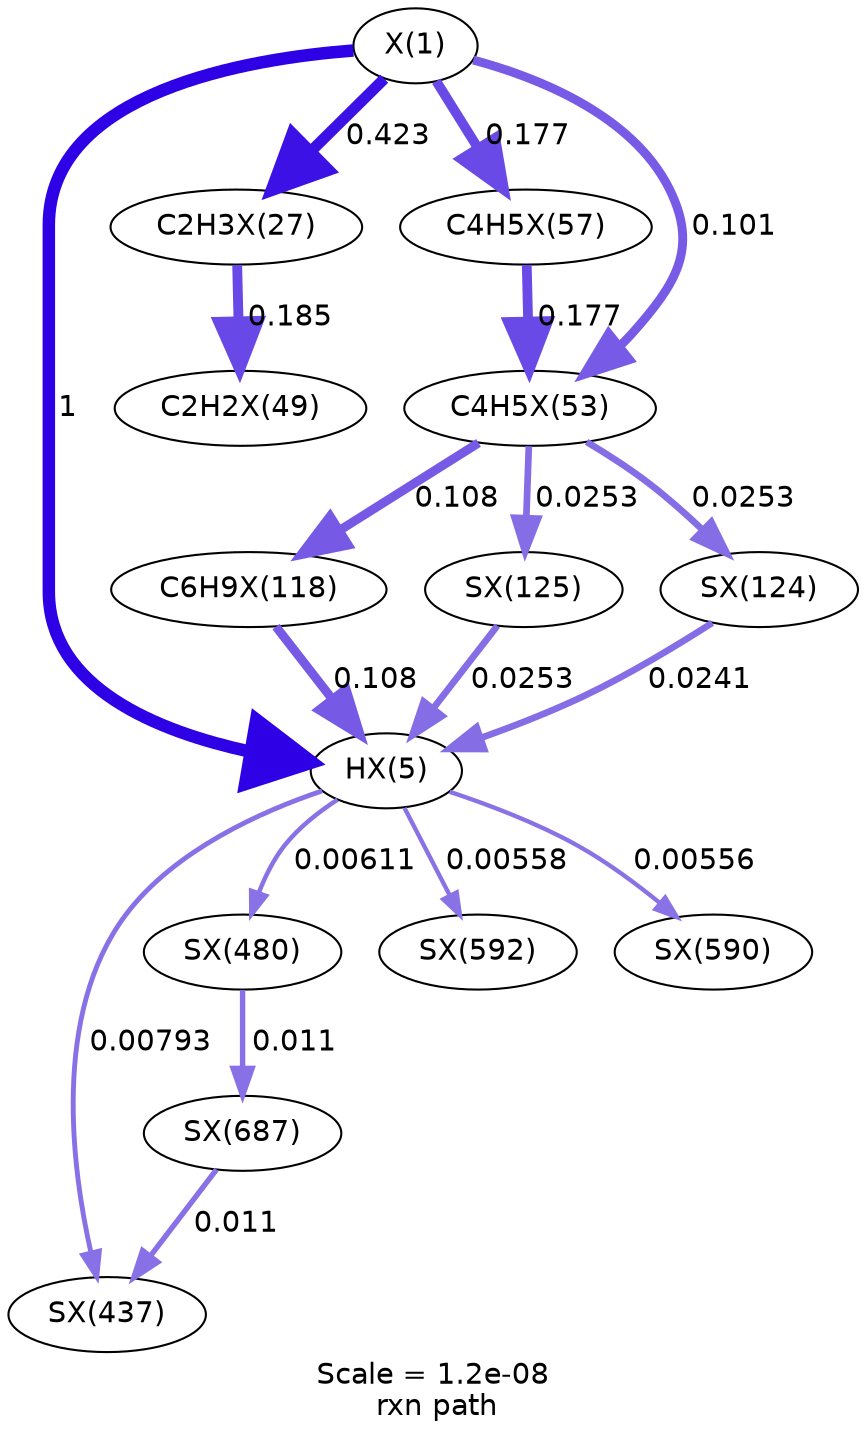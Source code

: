 digraph reaction_paths {
center=1;
s56 -> s57[fontname="Helvetica", style="setlinewidth(6)", arrowsize=3, color="0.7, 1.5, 0.9"
, label=" 1"];
s56 -> s58[fontname="Helvetica", style="setlinewidth(5.35)", arrowsize=2.68, color="0.7, 0.923, 0.9"
, label=" 0.423"];
s56 -> s66[fontname="Helvetica", style="setlinewidth(4.69)", arrowsize=2.35, color="0.7, 0.677, 0.9"
, label=" 0.177"];
s56 -> s65[fontname="Helvetica", style="setlinewidth(4.27)", arrowsize=2.14, color="0.7, 0.601, 0.9"
, label=" 0.101"];
s73 -> s57[fontname="Helvetica", style="setlinewidth(4.32)", arrowsize=2.16, color="0.7, 0.608, 0.9"
, label=" 0.108"];
s75 -> s57[fontname="Helvetica", style="setlinewidth(3.22)", arrowsize=1.61, color="0.7, 0.525, 0.9"
, label=" 0.0253"];
s74 -> s57[fontname="Helvetica", style="setlinewidth(3.19)", arrowsize=1.59, color="0.7, 0.524, 0.9"
, label=" 0.0241"];
s57 -> s88[fontname="Helvetica", style="setlinewidth(2.35)", arrowsize=1.17, color="0.7, 0.508, 0.9"
, label=" 0.00793"];
s57 -> s89[fontname="Helvetica", style="setlinewidth(2.15)", arrowsize=1.08, color="0.7, 0.506, 0.9"
, label=" 0.00611"];
s57 -> s93[fontname="Helvetica", style="setlinewidth(2.08)", arrowsize=1.04, color="0.7, 0.506, 0.9"
, label=" 0.00558"];
s57 -> s91[fontname="Helvetica", style="setlinewidth(2.08)", arrowsize=1.04, color="0.7, 0.506, 0.9"
, label=" 0.00556"];
s58 -> s64[fontname="Helvetica", style="setlinewidth(4.73)", arrowsize=2.36, color="0.7, 0.685, 0.9"
, label=" 0.185"];
s66 -> s65[fontname="Helvetica", style="setlinewidth(4.69)", arrowsize=2.35, color="0.7, 0.677, 0.9"
, label=" 0.177"];
s65 -> s73[fontname="Helvetica", style="setlinewidth(4.32)", arrowsize=2.16, color="0.7, 0.608, 0.9"
, label=" 0.108"];
s65 -> s75[fontname="Helvetica", style="setlinewidth(3.22)", arrowsize=1.61, color="0.7, 0.525, 0.9"
, label=" 0.0253"];
s65 -> s74[fontname="Helvetica", style="setlinewidth(3.22)", arrowsize=1.61, color="0.7, 0.525, 0.9"
, label=" 0.0253"];
s96 -> s88[fontname="Helvetica", style="setlinewidth(2.59)", arrowsize=1.3, color="0.7, 0.511, 0.9"
, label=" 0.011"];
s89 -> s96[fontname="Helvetica", style="setlinewidth(2.59)", arrowsize=1.3, color="0.7, 0.511, 0.9"
, label=" 0.011"];
s56 [ fontname="Helvetica", label="X(1)"];
s57 [ fontname="Helvetica", label="HX(5)"];
s58 [ fontname="Helvetica", label="C2H3X(27)"];
s64 [ fontname="Helvetica", label="C2H2X(49)"];
s65 [ fontname="Helvetica", label="C4H5X(53)"];
s66 [ fontname="Helvetica", label="C4H5X(57)"];
s73 [ fontname="Helvetica", label="C6H9X(118)"];
s74 [ fontname="Helvetica", label="SX(124)"];
s75 [ fontname="Helvetica", label="SX(125)"];
s88 [ fontname="Helvetica", label="SX(437)"];
s89 [ fontname="Helvetica", label="SX(480)"];
s91 [ fontname="Helvetica", label="SX(590)"];
s93 [ fontname="Helvetica", label="SX(592)"];
s96 [ fontname="Helvetica", label="SX(687)"];
 label = "Scale = 1.2e-08\l rxn path";
 fontname = "Helvetica";
}
